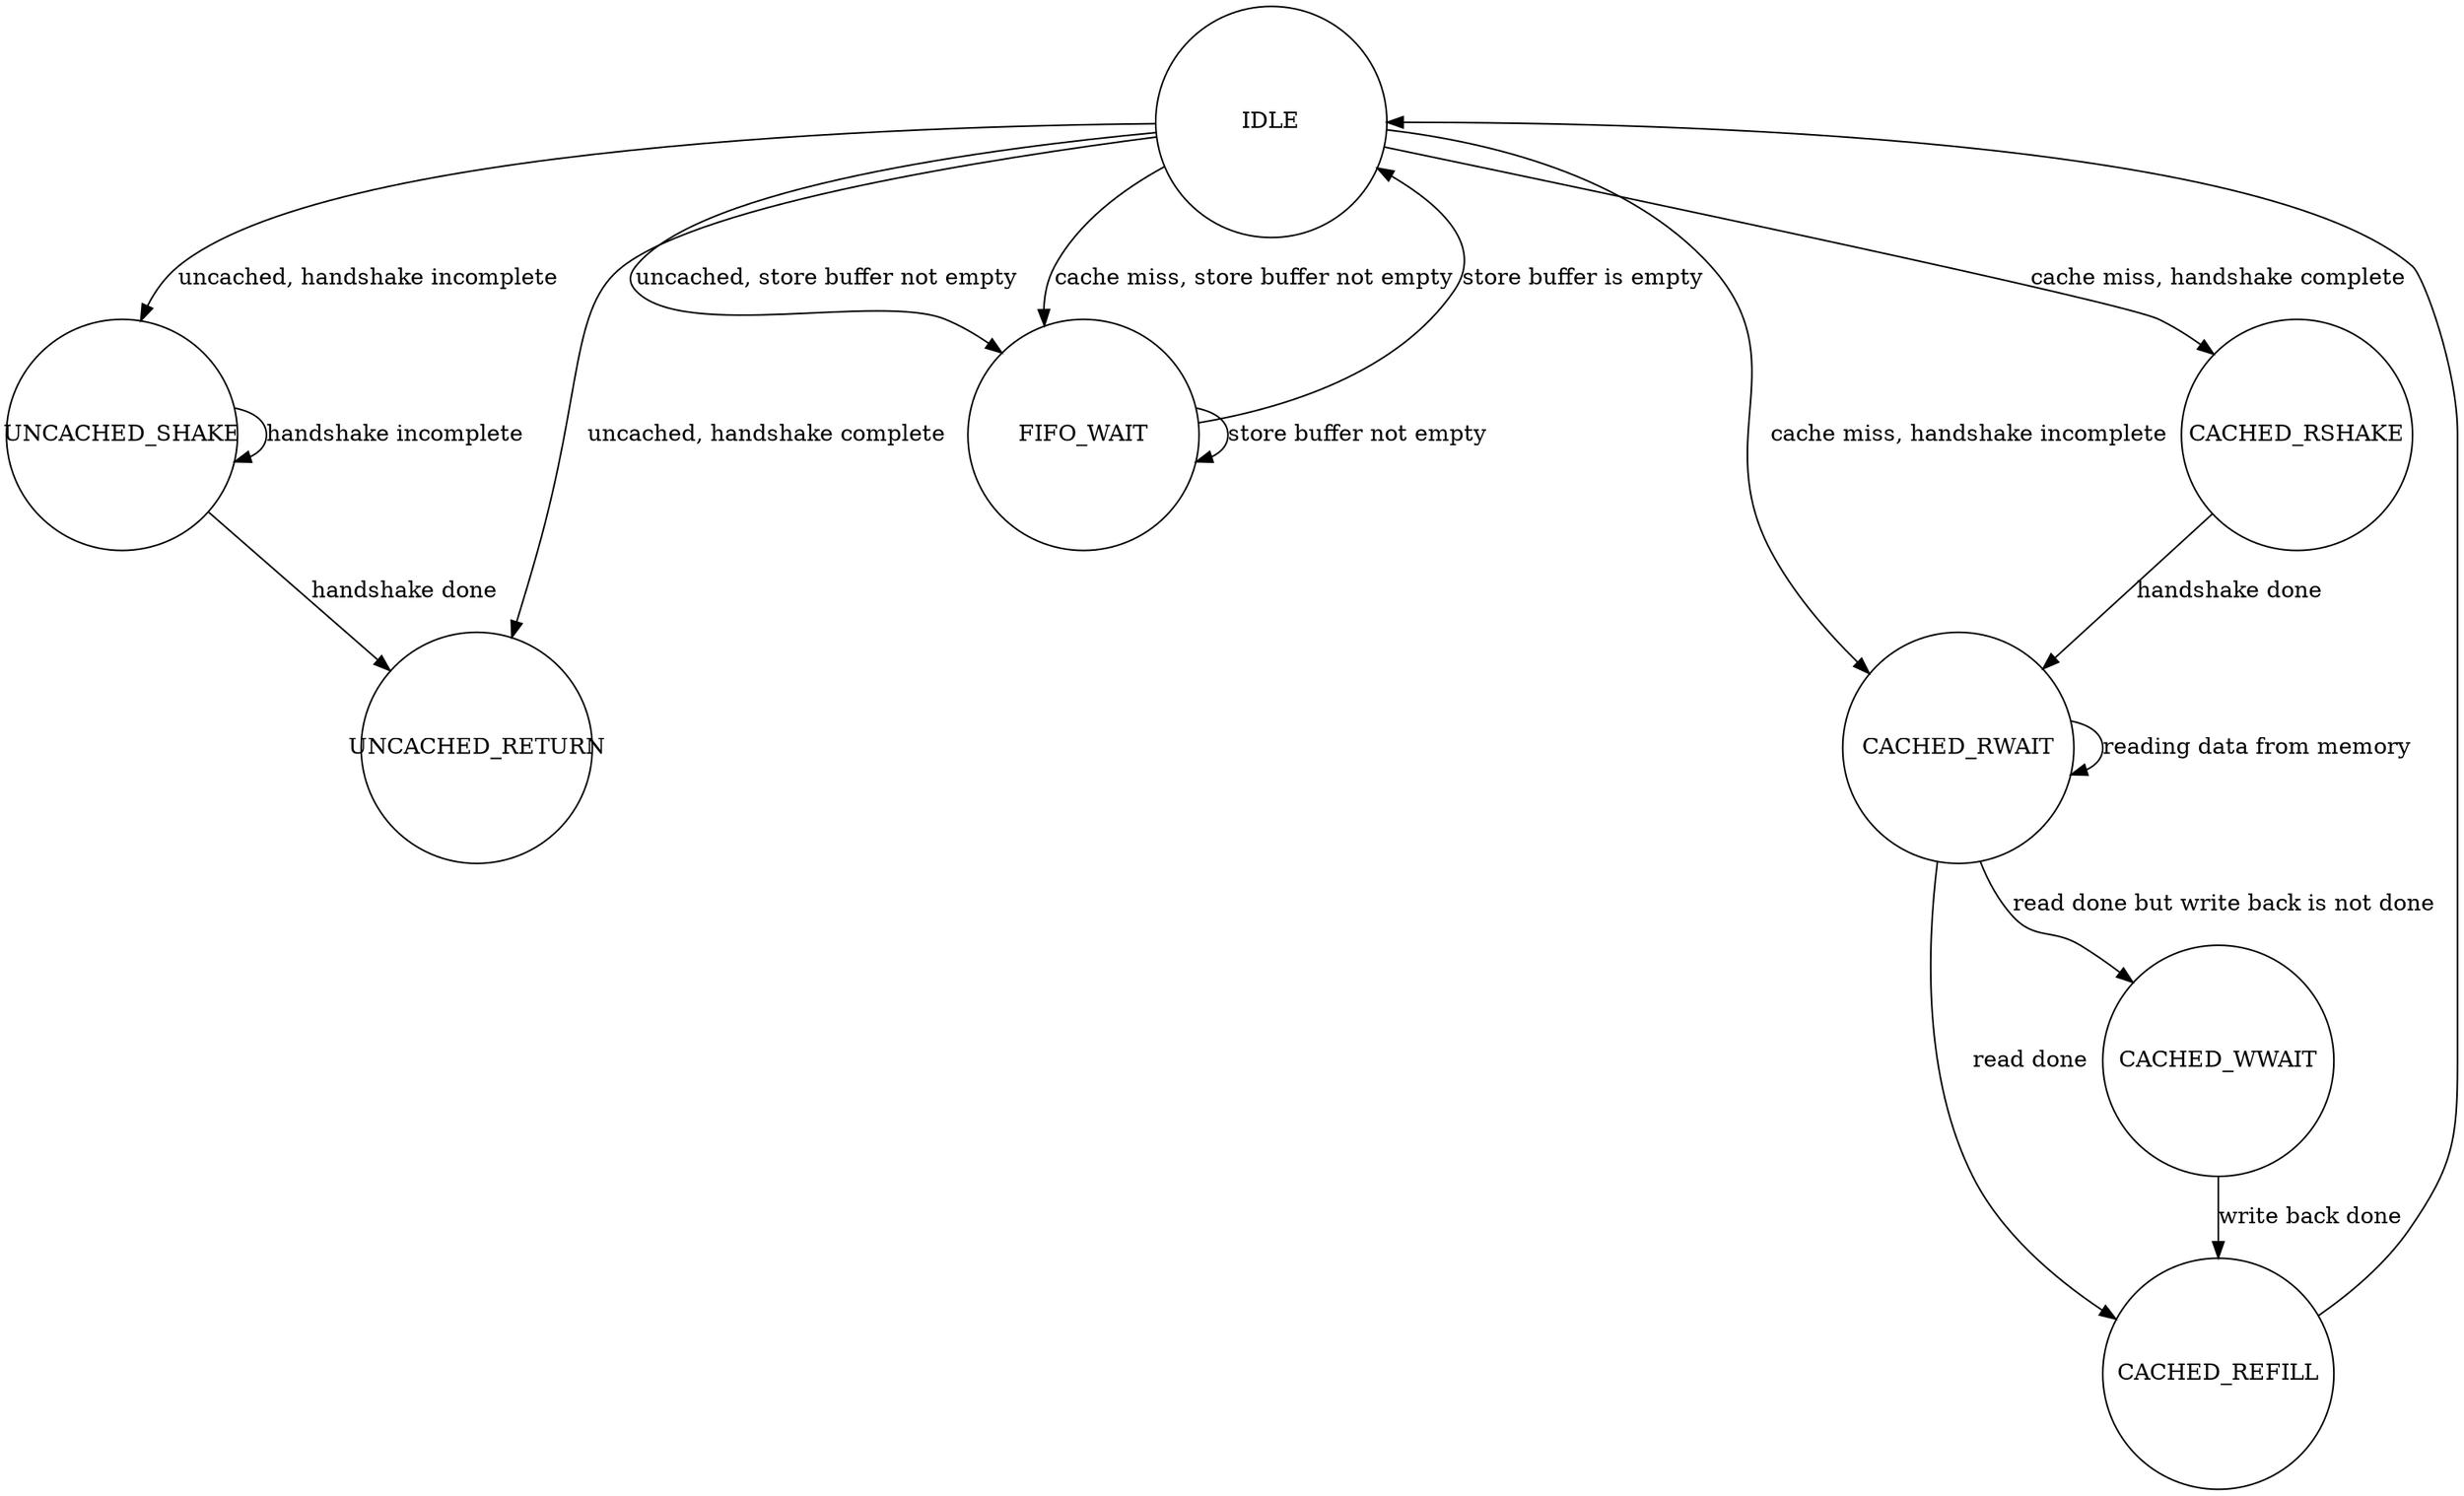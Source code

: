 digraph DataCacheRead {
    node [shape = circle fixedsize = true width = 2];
    IDLE -> UNCACHED_SHAKE [ label = "uncached, handshake incomplete"];
    IDLE -> UNCACHED_RETURN [ label = "uncached, handshake complete" ];
    IDLE -> FIFO_WAIT [ label = "uncached, store buffer not empty" ];
    IDLE -> FIFO_WAIT [ label = "cache miss, store buffer not empty" ];
    IDLE -> CACHED_RWAIT [ label = "cache miss, handshake incomplete" ];
    IDLE -> CACHED_RSHAKE [ label = "cache miss, handshake complete" ];
    UNCACHED_SHAKE -> UNCACHED_RETURN [ label = "handshake done" ];
    UNCACHED_SHAKE -> UNCACHED_SHAKE [ label = "handshake incomplete" ];
    FIFO_WAIT -> IDLE [ label = "store buffer is empty" ];
    FIFO_WAIT -> FIFO_WAIT [ label = "store buffer not empty" ];
    CACHED_RSHAKE -> CACHED_RWAIT [ label = "handshake done" ];
    CACHED_RWAIT -> CACHED_REFILL [ label = "read done"];
    CACHED_RWAIT -> CACHED_WWAIT [ label = "read done but write back is not done"];
    CACHED_RWAIT -> CACHED_RWAIT [ label = "reading data from memory" ];
    CACHED_WWAIT -> CACHED_REFILL [ label = "write back done" ];
    CACHED_REFILL -> IDLE;
}